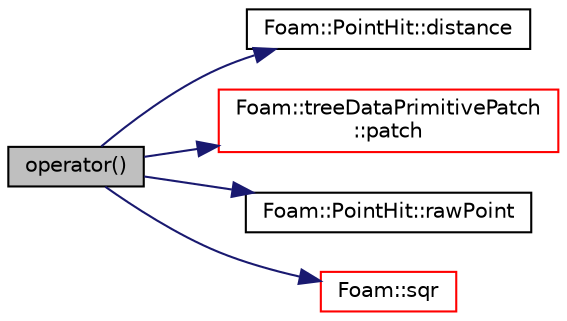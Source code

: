 digraph "operator()"
{
  bgcolor="transparent";
  edge [fontname="Helvetica",fontsize="10",labelfontname="Helvetica",labelfontsize="10"];
  node [fontname="Helvetica",fontsize="10",shape=record];
  rankdir="LR";
  Node6 [label="operator()",height=0.2,width=0.4,color="black", fillcolor="grey75", style="filled", fontcolor="black"];
  Node6 -> Node7 [color="midnightblue",fontsize="10",style="solid",fontname="Helvetica"];
  Node7 [label="Foam::PointHit::distance",height=0.2,width=0.4,color="black",URL="$a28713.html#a288a3ea8e3ee215a5e12afc1002ed4e6",tooltip="Return distance to hit. "];
  Node6 -> Node8 [color="midnightblue",fontsize="10",style="solid",fontname="Helvetica"];
  Node8 [label="Foam::treeDataPrimitivePatch\l::patch",height=0.2,width=0.4,color="red",URL="$a26197.html#a445b445c8434f2f6289951d9e44bd631",tooltip="Return access to the underlying patch. "];
  Node6 -> Node80 [color="midnightblue",fontsize="10",style="solid",fontname="Helvetica"];
  Node80 [label="Foam::PointHit::rawPoint",height=0.2,width=0.4,color="black",URL="$a28713.html#a479a270e3db1518fd61b8a756455786b",tooltip="Return point with no checking. "];
  Node6 -> Node81 [color="midnightblue",fontsize="10",style="solid",fontname="Helvetica"];
  Node81 [label="Foam::sqr",height=0.2,width=0.4,color="red",URL="$a21851.html#a277dc11c581d53826ab5090b08f3b17b"];
}
